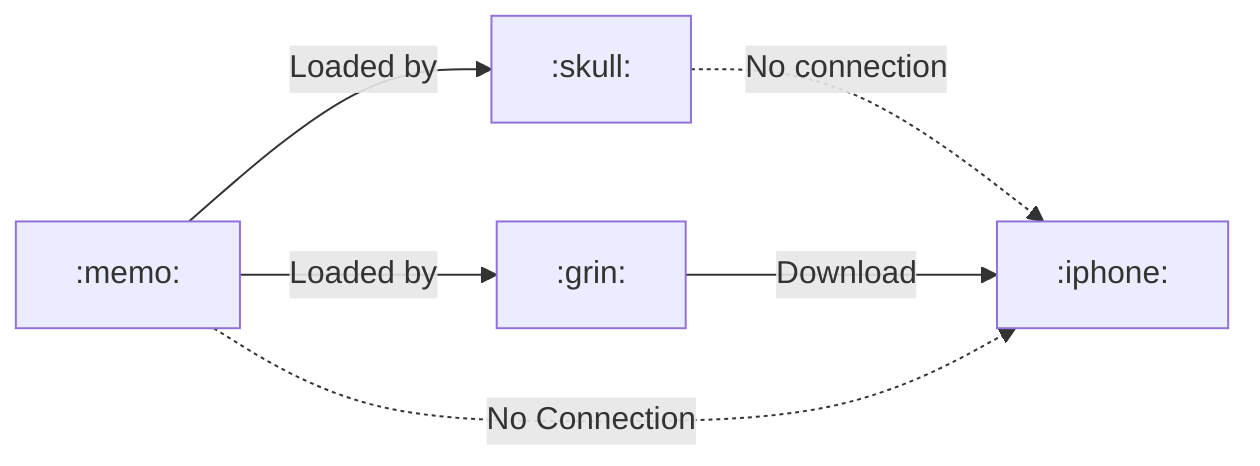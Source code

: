 graph LR
  publisher[:memo:] -- Loaded by--> u1[:skull:]
  publisher -- Loaded by --> u2[:grin:]
  u1 -. No connection .-> reader[:iphone:]
  u2 -- Download --> reader

  publisher -. No Connection .-> reader